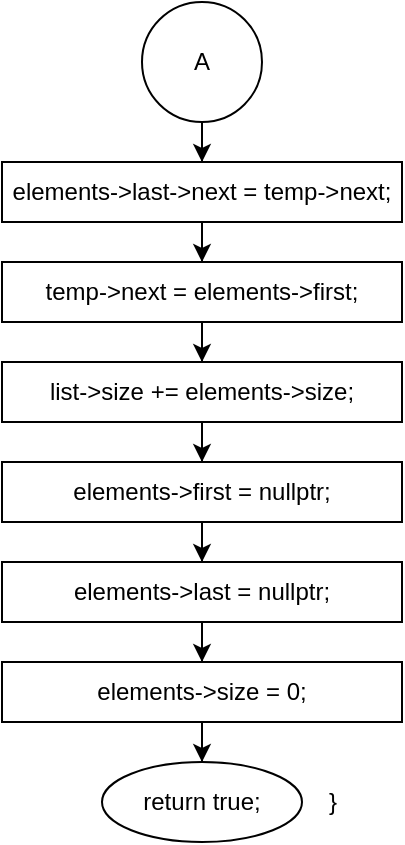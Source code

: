 <mxfile version="20.8.16" type="device"><diagram name="Страница 1" id="CJX5j5_3bPgwLMcGNv-e"><mxGraphModel dx="1050" dy="629" grid="1" gridSize="10" guides="1" tooltips="1" connect="1" arrows="1" fold="1" page="1" pageScale="1" pageWidth="827" pageHeight="1169" math="0" shadow="0"><root><mxCell id="0"/><mxCell id="1" parent="0"/><mxCell id="ebCgI10FBZ_4WCNtAIq5-4" value="" style="edgeStyle=orthogonalEdgeStyle;rounded=0;orthogonalLoop=1;jettySize=auto;html=1;" edge="1" parent="1" source="ebCgI10FBZ_4WCNtAIq5-2" target="ebCgI10FBZ_4WCNtAIq5-3"><mxGeometry relative="1" as="geometry"/></mxCell><mxCell id="ebCgI10FBZ_4WCNtAIq5-2" value="A" style="ellipse;whiteSpace=wrap;html=1;aspect=fixed;" vertex="1" parent="1"><mxGeometry x="370" y="40" width="60" height="60" as="geometry"/></mxCell><mxCell id="ebCgI10FBZ_4WCNtAIq5-6" value="" style="edgeStyle=orthogonalEdgeStyle;rounded=0;orthogonalLoop=1;jettySize=auto;html=1;" edge="1" parent="1" source="ebCgI10FBZ_4WCNtAIq5-3" target="ebCgI10FBZ_4WCNtAIq5-5"><mxGeometry relative="1" as="geometry"/></mxCell><mxCell id="ebCgI10FBZ_4WCNtAIq5-3" value="elements-&amp;gt;last-&amp;gt;next = temp-&amp;gt;next;" style="whiteSpace=wrap;html=1;" vertex="1" parent="1"><mxGeometry x="300" y="120" width="200" height="30" as="geometry"/></mxCell><mxCell id="ebCgI10FBZ_4WCNtAIq5-8" value="" style="edgeStyle=orthogonalEdgeStyle;rounded=0;orthogonalLoop=1;jettySize=auto;html=1;" edge="1" parent="1" source="ebCgI10FBZ_4WCNtAIq5-5" target="ebCgI10FBZ_4WCNtAIq5-7"><mxGeometry relative="1" as="geometry"/></mxCell><mxCell id="ebCgI10FBZ_4WCNtAIq5-5" value="temp-&amp;gt;next = elements-&amp;gt;first;" style="whiteSpace=wrap;html=1;" vertex="1" parent="1"><mxGeometry x="300" y="170" width="200" height="30" as="geometry"/></mxCell><mxCell id="ebCgI10FBZ_4WCNtAIq5-10" value="" style="edgeStyle=orthogonalEdgeStyle;rounded=0;orthogonalLoop=1;jettySize=auto;html=1;" edge="1" parent="1" source="ebCgI10FBZ_4WCNtAIq5-7" target="ebCgI10FBZ_4WCNtAIq5-9"><mxGeometry relative="1" as="geometry"/></mxCell><mxCell id="ebCgI10FBZ_4WCNtAIq5-7" value="list-&amp;gt;size += elements-&amp;gt;size;" style="whiteSpace=wrap;html=1;" vertex="1" parent="1"><mxGeometry x="300" y="220" width="200" height="30" as="geometry"/></mxCell><mxCell id="ebCgI10FBZ_4WCNtAIq5-12" value="" style="edgeStyle=orthogonalEdgeStyle;rounded=0;orthogonalLoop=1;jettySize=auto;html=1;" edge="1" parent="1" source="ebCgI10FBZ_4WCNtAIq5-9" target="ebCgI10FBZ_4WCNtAIq5-11"><mxGeometry relative="1" as="geometry"/></mxCell><mxCell id="ebCgI10FBZ_4WCNtAIq5-9" value="elements-&amp;gt;first = nullptr;" style="whiteSpace=wrap;html=1;" vertex="1" parent="1"><mxGeometry x="300" y="270" width="200" height="30" as="geometry"/></mxCell><mxCell id="ebCgI10FBZ_4WCNtAIq5-14" value="" style="edgeStyle=orthogonalEdgeStyle;rounded=0;orthogonalLoop=1;jettySize=auto;html=1;" edge="1" parent="1" source="ebCgI10FBZ_4WCNtAIq5-11" target="ebCgI10FBZ_4WCNtAIq5-13"><mxGeometry relative="1" as="geometry"/></mxCell><mxCell id="ebCgI10FBZ_4WCNtAIq5-11" value="elements-&amp;gt;last = nullptr;" style="whiteSpace=wrap;html=1;" vertex="1" parent="1"><mxGeometry x="300" y="320" width="200" height="30" as="geometry"/></mxCell><mxCell id="ebCgI10FBZ_4WCNtAIq5-16" value="" style="edgeStyle=orthogonalEdgeStyle;rounded=0;orthogonalLoop=1;jettySize=auto;html=1;" edge="1" parent="1" source="ebCgI10FBZ_4WCNtAIq5-13" target="ebCgI10FBZ_4WCNtAIq5-15"><mxGeometry relative="1" as="geometry"/></mxCell><mxCell id="ebCgI10FBZ_4WCNtAIq5-13" value="elements-&amp;gt;size = 0;" style="whiteSpace=wrap;html=1;" vertex="1" parent="1"><mxGeometry x="300" y="370" width="200" height="30" as="geometry"/></mxCell><mxCell id="ebCgI10FBZ_4WCNtAIq5-15" value="return true;" style="ellipse;whiteSpace=wrap;html=1;" vertex="1" parent="1"><mxGeometry x="350" y="420" width="100" height="40" as="geometry"/></mxCell><mxCell id="ebCgI10FBZ_4WCNtAIq5-17" value="}" style="text;html=1;align=center;verticalAlign=middle;resizable=0;points=[];autosize=1;strokeColor=none;fillColor=none;" vertex="1" parent="1"><mxGeometry x="450" y="425" width="30" height="30" as="geometry"/></mxCell></root></mxGraphModel></diagram></mxfile>